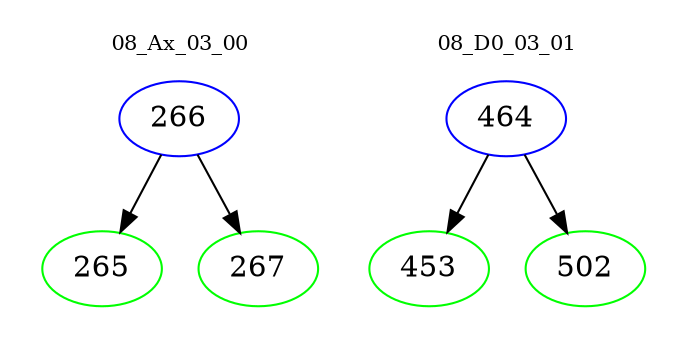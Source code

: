 digraph{
subgraph cluster_0 {
color = white
label = "08_Ax_03_00";
fontsize=10;
T0_266 [label="266", color="blue"]
T0_266 -> T0_265 [color="black"]
T0_265 [label="265", color="green"]
T0_266 -> T0_267 [color="black"]
T0_267 [label="267", color="green"]
}
subgraph cluster_1 {
color = white
label = "08_D0_03_01";
fontsize=10;
T1_464 [label="464", color="blue"]
T1_464 -> T1_453 [color="black"]
T1_453 [label="453", color="green"]
T1_464 -> T1_502 [color="black"]
T1_502 [label="502", color="green"]
}
}
